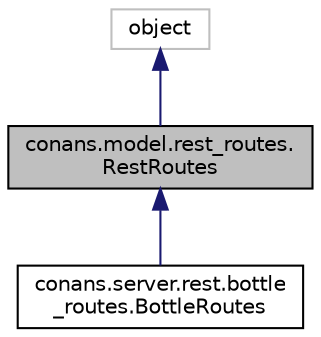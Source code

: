 digraph "conans.model.rest_routes.RestRoutes"
{
 // LATEX_PDF_SIZE
  edge [fontname="Helvetica",fontsize="10",labelfontname="Helvetica",labelfontsize="10"];
  node [fontname="Helvetica",fontsize="10",shape=record];
  Node1 [label="conans.model.rest_routes.\lRestRoutes",height=0.2,width=0.4,color="black", fillcolor="grey75", style="filled", fontcolor="black",tooltip=" "];
  Node2 -> Node1 [dir="back",color="midnightblue",fontsize="10",style="solid",fontname="Helvetica"];
  Node2 [label="object",height=0.2,width=0.4,color="grey75", fillcolor="white", style="filled",tooltip=" "];
  Node1 -> Node3 [dir="back",color="midnightblue",fontsize="10",style="solid",fontname="Helvetica"];
  Node3 [label="conans.server.rest.bottle\l_routes.BottleRoutes",height=0.2,width=0.4,color="black", fillcolor="white", style="filled",URL="$classconans_1_1server_1_1rest_1_1bottle__routes_1_1BottleRoutes.html",tooltip=" "];
}
